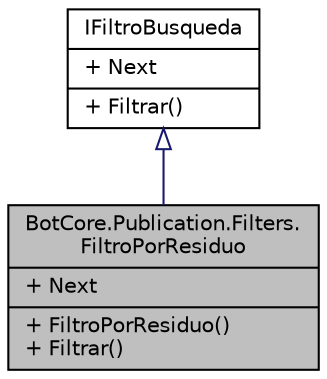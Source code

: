 digraph "BotCore.Publication.Filters.FiltroPorResiduo"
{
 // INTERACTIVE_SVG=YES
 // LATEX_PDF_SIZE
  edge [fontname="Helvetica",fontsize="10",labelfontname="Helvetica",labelfontsize="10"];
  node [fontname="Helvetica",fontsize="10",shape=record];
  Node1 [label="{BotCore.Publication.Filters.\lFiltroPorResiduo\n|+ Next\l|+ FiltroPorResiduo()\l+ Filtrar()\l}",height=0.2,width=0.4,color="black", fillcolor="grey75", style="filled", fontcolor="black",tooltip="Clase que se encarga de filtrar las distintas publicaciones por tipo de residuo."];
  Node2 -> Node1 [dir="back",color="midnightblue",fontsize="10",style="solid",arrowtail="onormal",fontname="Helvetica"];
  Node2 [label="{IFiltroBusqueda\n|+ Next\l|+ Filtrar()\l}",height=0.2,width=0.4,color="black", fillcolor="white", style="filled",URL="$interfaceBotCore_1_1Publication_1_1Filters_1_1IFiltroBusqueda.html",tooltip="Interfaz que unifica tipos cuyo objetivo es devolver texto al bot para imprimir y retornar al usuario..."];
}
